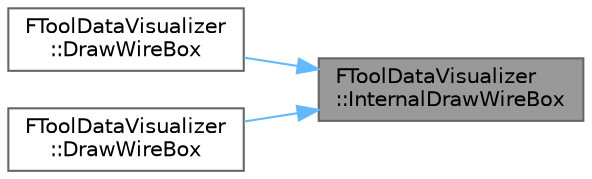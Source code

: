 digraph "FToolDataVisualizer::InternalDrawWireBox"
{
 // INTERACTIVE_SVG=YES
 // LATEX_PDF_SIZE
  bgcolor="transparent";
  edge [fontname=Helvetica,fontsize=10,labelfontname=Helvetica,labelfontsize=10];
  node [fontname=Helvetica,fontsize=10,shape=box,height=0.2,width=0.4];
  rankdir="RL";
  Node1 [id="Node000001",label="FToolDataVisualizer\l::InternalDrawWireBox",height=0.2,width=0.4,color="gray40", fillcolor="grey60", style="filled", fontcolor="black",tooltip=" "];
  Node1 -> Node2 [id="edge1_Node000001_Node000002",dir="back",color="steelblue1",style="solid",tooltip=" "];
  Node2 [id="Node000002",label="FToolDataVisualizer\l::DrawWireBox",height=0.2,width=0.4,color="grey40", fillcolor="white", style="filled",URL="$d1/d0f/classFToolDataVisualizer.html#a4c269e26ca2cc669fd8678de4c75fed1",tooltip="Draw a 3D box, parameterized the same as the 3D circle but extruded by Height."];
  Node1 -> Node3 [id="edge2_Node000001_Node000003",dir="back",color="steelblue1",style="solid",tooltip=" "];
  Node3 [id="Node000003",label="FToolDataVisualizer\l::DrawWireBox",height=0.2,width=0.4,color="grey40", fillcolor="white", style="filled",URL="$d1/d0f/classFToolDataVisualizer.html#abcee414f03cdea803b44e0fe4e31508f",tooltip=" "];
}
